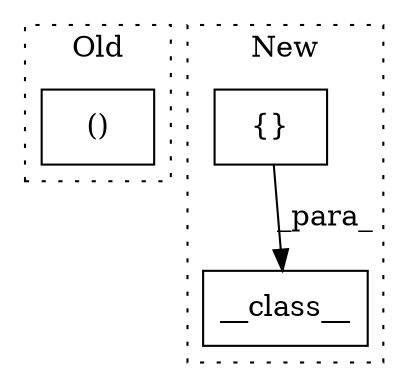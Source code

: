 digraph G {
subgraph cluster0 {
1 [label="()" a="106" s="2265" l="44" shape="box"];
label = "Old";
style="dotted";
}
subgraph cluster1 {
2 [label="__class__" a="32" s="2162,2188" l="10,1" shape="box"];
3 [label="{}" a="4" s="2183,2187" l="1,1" shape="box"];
label = "New";
style="dotted";
}
3 -> 2 [label="_para_"];
}